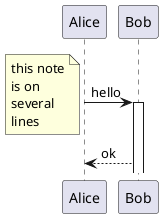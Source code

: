 {
  "sha1": "h5bg8a34fcyo7jfqqqpb138l5t0tkgr",
  "insertion": {
    "when": "2024-06-03T18:59:29.158Z",
    "user": "plantuml@gmail.com"
  }
}
@startuml
Alice -> Bob : hello
note left
	this note
	is on
	several
	lines
endnote
activate Bob
Bob --> Alice : ok
@enduml
